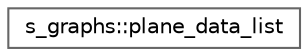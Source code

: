 digraph "Graphical Class Hierarchy"
{
 // LATEX_PDF_SIZE
  bgcolor="transparent";
  edge [fontname=Helvetica,fontsize=10,labelfontname=Helvetica,labelfontsize=10];
  node [fontname=Helvetica,fontsize=10,shape=box,height=0.2,width=0.4];
  rankdir="LR";
  Node0 [label="s_graphs::plane_data_list",height=0.2,width=0.4,color="grey40", fillcolor="white", style="filled",URL="$structs__graphs_1_1plane__data__list.html",tooltip=" "];
}
